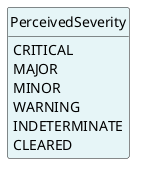 @startuml
hide circle
hide methods
hide stereotype
show <<Enumeration>> stereotype
skinparam class {
   BackgroundColor<<Enumeration>> #E6F5F7
   BackgroundColor<<Ref>> #FFFFE0
   BackgroundColor<<Pivot>> #FFFFFFF
   BackgroundColor<<SimpleType>> #E2F0DA
   BackgroundColor #FCF2E3
}

class PerceivedSeverity <<Enumeration>> {
    CRITICAL
    MAJOR
    MINOR
    WARNING
    INDETERMINATE
    CLEARED
}


@enduml